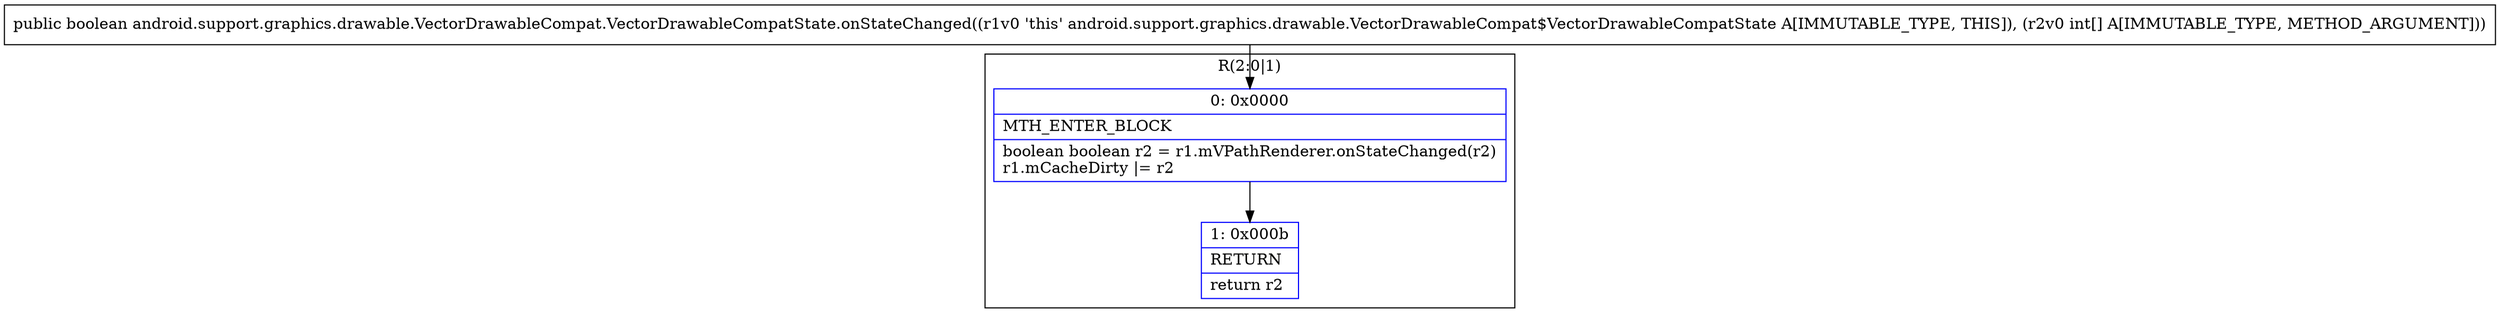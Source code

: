 digraph "CFG forandroid.support.graphics.drawable.VectorDrawableCompat.VectorDrawableCompatState.onStateChanged([I)Z" {
subgraph cluster_Region_84084375 {
label = "R(2:0|1)";
node [shape=record,color=blue];
Node_0 [shape=record,label="{0\:\ 0x0000|MTH_ENTER_BLOCK\l|boolean boolean r2 = r1.mVPathRenderer.onStateChanged(r2)\lr1.mCacheDirty \|= r2\l}"];
Node_1 [shape=record,label="{1\:\ 0x000b|RETURN\l|return r2\l}"];
}
MethodNode[shape=record,label="{public boolean android.support.graphics.drawable.VectorDrawableCompat.VectorDrawableCompatState.onStateChanged((r1v0 'this' android.support.graphics.drawable.VectorDrawableCompat$VectorDrawableCompatState A[IMMUTABLE_TYPE, THIS]), (r2v0 int[] A[IMMUTABLE_TYPE, METHOD_ARGUMENT])) }"];
MethodNode -> Node_0;
Node_0 -> Node_1;
}

